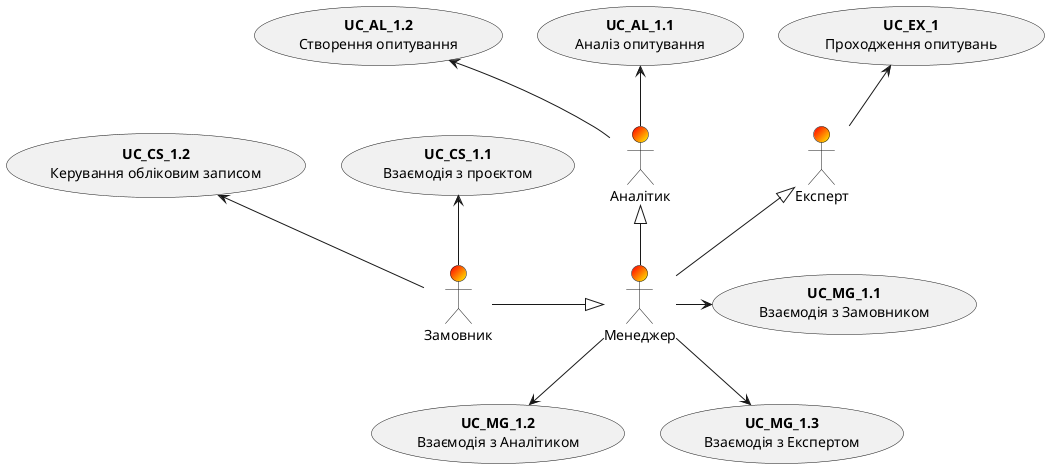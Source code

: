 @startuml
  actor Експерт #Red/Yellow
  actor Менеджер #Red/Yellow
  actor Замовник #Red/Yellow
  actor Аналітик #Red/Yellow
  
  usecase "<b>UC_CS_1.1</b>\nВзаємодія з проєктом" as CS_1
  usecase "<b>UC_CS_1.2</b>\nКерування обліковим записом" as CS_2  
  usecase "<b>UC_MG_1.1</b>\nВзаємодія з Замовником" as MG_1
  usecase "<b>UC_MG_1.2</b>\nВзаємодія з Аналітиком" as MG_2
  usecase "<b>UC_MG_1.3</b>\nВзаємодія з Експертом" as MG_3
  usecase "<b>UC_EX_1</b>\nПроходження опитувань" as EX_1
  usecase "<b>UC_AL_1.1</b>\nАналіз опитування" as AL_1
  usecase "<b>UC_AL_1.2</b>\nСтворення опитування" as AL_2
  
  
  Замовник -r-|> Менеджер
  Менеджер -u-|> Аналітик
  Менеджер -u-|> Експерт
  

  Замовник -u-> CS_1
  Замовник -u-> CS_2  
  Менеджер -r-> MG_1
  Менеджер -d-> MG_2
  Менеджер -d-> MG_3
  Експерт -u-> EX_1
  Аналітик -u-> AL_1
  Аналітик -u-> AL_2

  
@enduml
